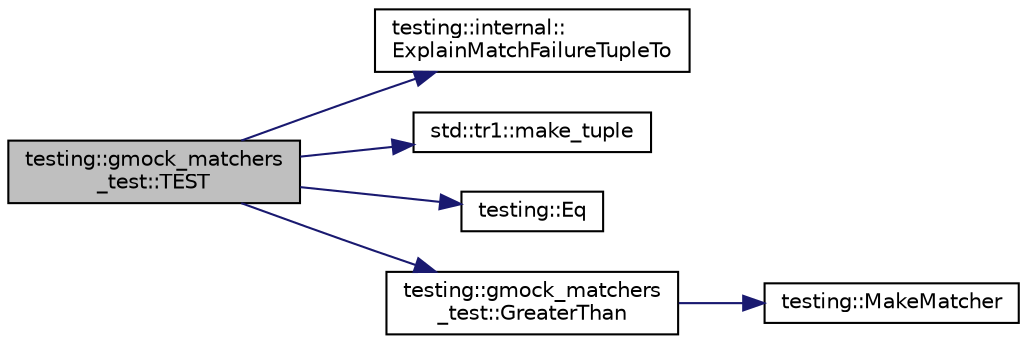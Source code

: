digraph "testing::gmock_matchers_test::TEST"
{
  edge [fontname="Helvetica",fontsize="10",labelfontname="Helvetica",labelfontsize="10"];
  node [fontname="Helvetica",fontsize="10",shape=record];
  rankdir="LR";
  Node1831 [label="testing::gmock_matchers\l_test::TEST",height=0.2,width=0.4,color="black", fillcolor="grey75", style="filled", fontcolor="black"];
  Node1831 -> Node1832 [color="midnightblue",fontsize="10",style="solid",fontname="Helvetica"];
  Node1832 [label="testing::internal::\lExplainMatchFailureTupleTo",height=0.2,width=0.4,color="black", fillcolor="white", style="filled",URL="$d0/da7/namespacetesting_1_1internal.html#afd62fd8914a7fae1bfc8a314fcc81f22"];
  Node1831 -> Node1833 [color="midnightblue",fontsize="10",style="solid",fontname="Helvetica"];
  Node1833 [label="std::tr1::make_tuple",height=0.2,width=0.4,color="black", fillcolor="white", style="filled",URL="$d2/db7/namespacestd_1_1tr1.html#af7e12a0f5b5791b5b7c49a5a17b85359"];
  Node1831 -> Node1834 [color="midnightblue",fontsize="10",style="solid",fontname="Helvetica"];
  Node1834 [label="testing::Eq",height=0.2,width=0.4,color="black", fillcolor="white", style="filled",URL="$d0/d75/namespacetesting.html#a0cb8ba7eae844c871eccb29e7c81635f"];
  Node1831 -> Node1835 [color="midnightblue",fontsize="10",style="solid",fontname="Helvetica"];
  Node1835 [label="testing::gmock_matchers\l_test::GreaterThan",height=0.2,width=0.4,color="black", fillcolor="white", style="filled",URL="$d5/de1/namespacetesting_1_1gmock__matchers__test.html#a8cf8614a7c9adc8fb00e8af04895f97c"];
  Node1835 -> Node1836 [color="midnightblue",fontsize="10",style="solid",fontname="Helvetica"];
  Node1836 [label="testing::MakeMatcher",height=0.2,width=0.4,color="black", fillcolor="white", style="filled",URL="$d0/d75/namespacetesting.html#a37fd8029ac00e60952440a3d9cca8166"];
}
